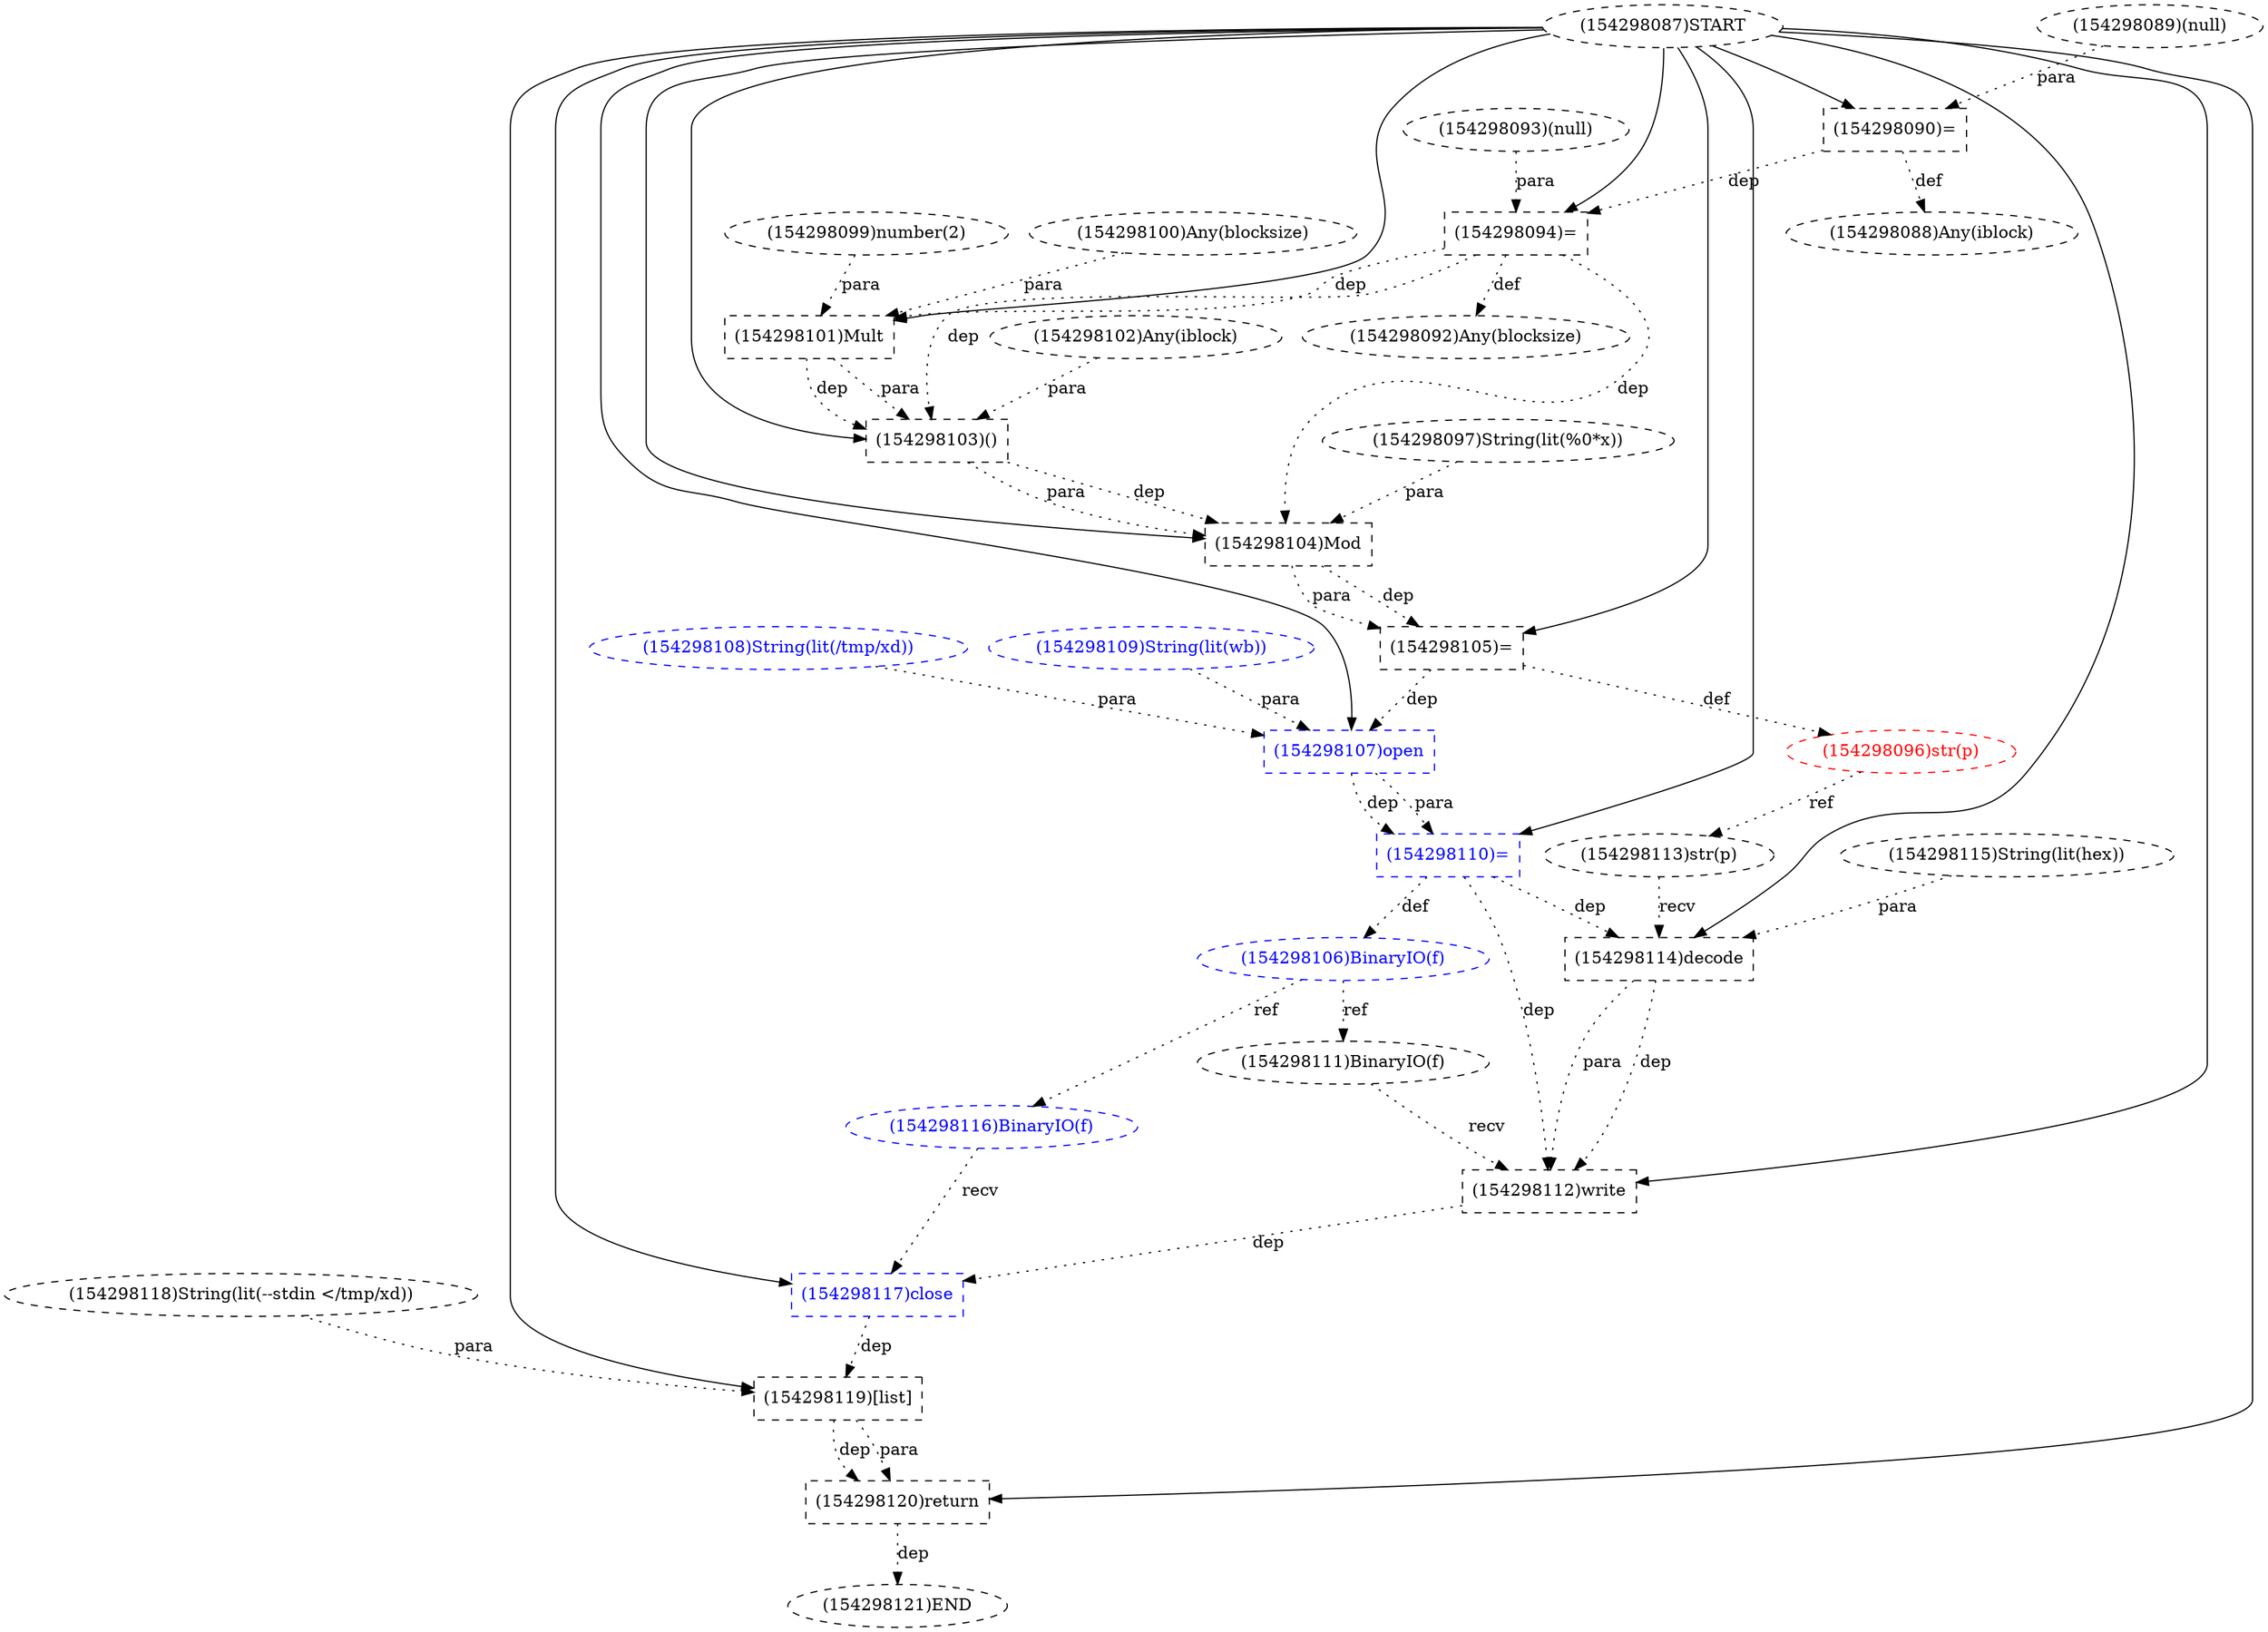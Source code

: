 digraph G {
1 [label="(154298100)Any(blocksize)" shape=ellipse style=dashed]
2 [label="(154298114)decode" shape=box style=dashed]
3 [label="(154298119)[list]" shape=box style=dashed]
4 [label="(154298087)START" style=dashed]
5 [label="(154298099)number(2)" shape=ellipse style=dashed]
6 [label="(154298104)Mod" shape=box style=dashed]
7 [label="(154298102)Any(iblock)" shape=ellipse style=dashed]
8 [label="(154298094)=" shape=box style=dashed]
9 [label="(154298101)Mult" shape=box style=dashed]
10 [label="(154298105)=" shape=box style=dashed]
11 [label="(154298111)BinaryIO(f)" shape=ellipse style=dashed]
12 [label="(154298092)Any(blocksize)" shape=ellipse style=dashed]
13 [label="(154298112)write" shape=box style=dashed]
14 [label="(154298113)str(p)" shape=ellipse style=dashed]
15 [label="(154298121)END" style=dashed]
16 [label="(154298108)String(lit(/tmp/xd))" shape=ellipse style=dashed color=blue fontcolor=blue]
17 [label="(154298110)=" shape=box style=dashed color=blue fontcolor=blue]
18 [label="(154298120)return" shape=box style=dashed]
19 [label="(154298090)=" shape=box style=dashed]
20 [label="(154298097)String(lit(%0*x))" shape=ellipse style=dashed]
21 [label="(154298109)String(lit(wb))" shape=ellipse style=dashed color=blue fontcolor=blue]
22 [label="(154298116)BinaryIO(f)" shape=ellipse style=dashed color=blue fontcolor=blue]
23 [label="(154298103)()" shape=box style=dashed]
24 [label="(154298093)(null)" shape=ellipse style=dashed]
25 [label="(154298106)BinaryIO(f)" shape=ellipse style=dashed color=blue fontcolor=blue]
26 [label="(154298115)String(lit(hex))" shape=ellipse style=dashed]
27 [label="(154298117)close" shape=box style=dashed color=blue fontcolor=blue]
28 [label="(154298089)(null)" shape=ellipse style=dashed]
29 [label="(154298118)String(lit(--stdin </tmp/xd))" shape=ellipse style=dashed]
30 [label="(154298088)Any(iblock)" shape=ellipse style=dashed]
31 [label="(154298107)open" shape=box style=dashed color=blue fontcolor=blue]
32 [label="(154298096)str(p)" shape=ellipse style=dashed color=red fontcolor=red]
4 -> 2 [label="" style=solid];
14 -> 2 [label="recv" style=dotted];
26 -> 2 [label="para" style=dotted];
17 -> 2 [label="dep" style=dotted];
4 -> 3 [label="" style=solid];
29 -> 3 [label="para" style=dotted];
27 -> 3 [label="dep" style=dotted];
4 -> 6 [label="" style=solid];
20 -> 6 [label="para" style=dotted];
23 -> 6 [label="dep" style=dotted];
23 -> 6 [label="para" style=dotted];
8 -> 6 [label="dep" style=dotted];
4 -> 8 [label="" style=solid];
24 -> 8 [label="para" style=dotted];
19 -> 8 [label="dep" style=dotted];
4 -> 9 [label="" style=solid];
5 -> 9 [label="para" style=dotted];
1 -> 9 [label="para" style=dotted];
8 -> 9 [label="dep" style=dotted];
4 -> 10 [label="" style=solid];
6 -> 10 [label="dep" style=dotted];
6 -> 10 [label="para" style=dotted];
25 -> 11 [label="ref" style=dotted];
8 -> 12 [label="def" style=dotted];
4 -> 13 [label="" style=solid];
11 -> 13 [label="recv" style=dotted];
2 -> 13 [label="dep" style=dotted];
2 -> 13 [label="para" style=dotted];
17 -> 13 [label="dep" style=dotted];
32 -> 14 [label="ref" style=dotted];
18 -> 15 [label="dep" style=dotted];
4 -> 17 [label="" style=solid];
31 -> 17 [label="dep" style=dotted];
31 -> 17 [label="para" style=dotted];
4 -> 18 [label="" style=solid];
3 -> 18 [label="dep" style=dotted];
3 -> 18 [label="para" style=dotted];
4 -> 19 [label="" style=solid];
28 -> 19 [label="para" style=dotted];
25 -> 22 [label="ref" style=dotted];
4 -> 23 [label="" style=solid];
9 -> 23 [label="dep" style=dotted];
9 -> 23 [label="para" style=dotted];
7 -> 23 [label="para" style=dotted];
8 -> 23 [label="dep" style=dotted];
17 -> 25 [label="def" style=dotted];
4 -> 27 [label="" style=solid];
22 -> 27 [label="recv" style=dotted];
13 -> 27 [label="dep" style=dotted];
19 -> 30 [label="def" style=dotted];
4 -> 31 [label="" style=solid];
16 -> 31 [label="para" style=dotted];
21 -> 31 [label="para" style=dotted];
10 -> 31 [label="dep" style=dotted];
10 -> 32 [label="def" style=dotted];
}